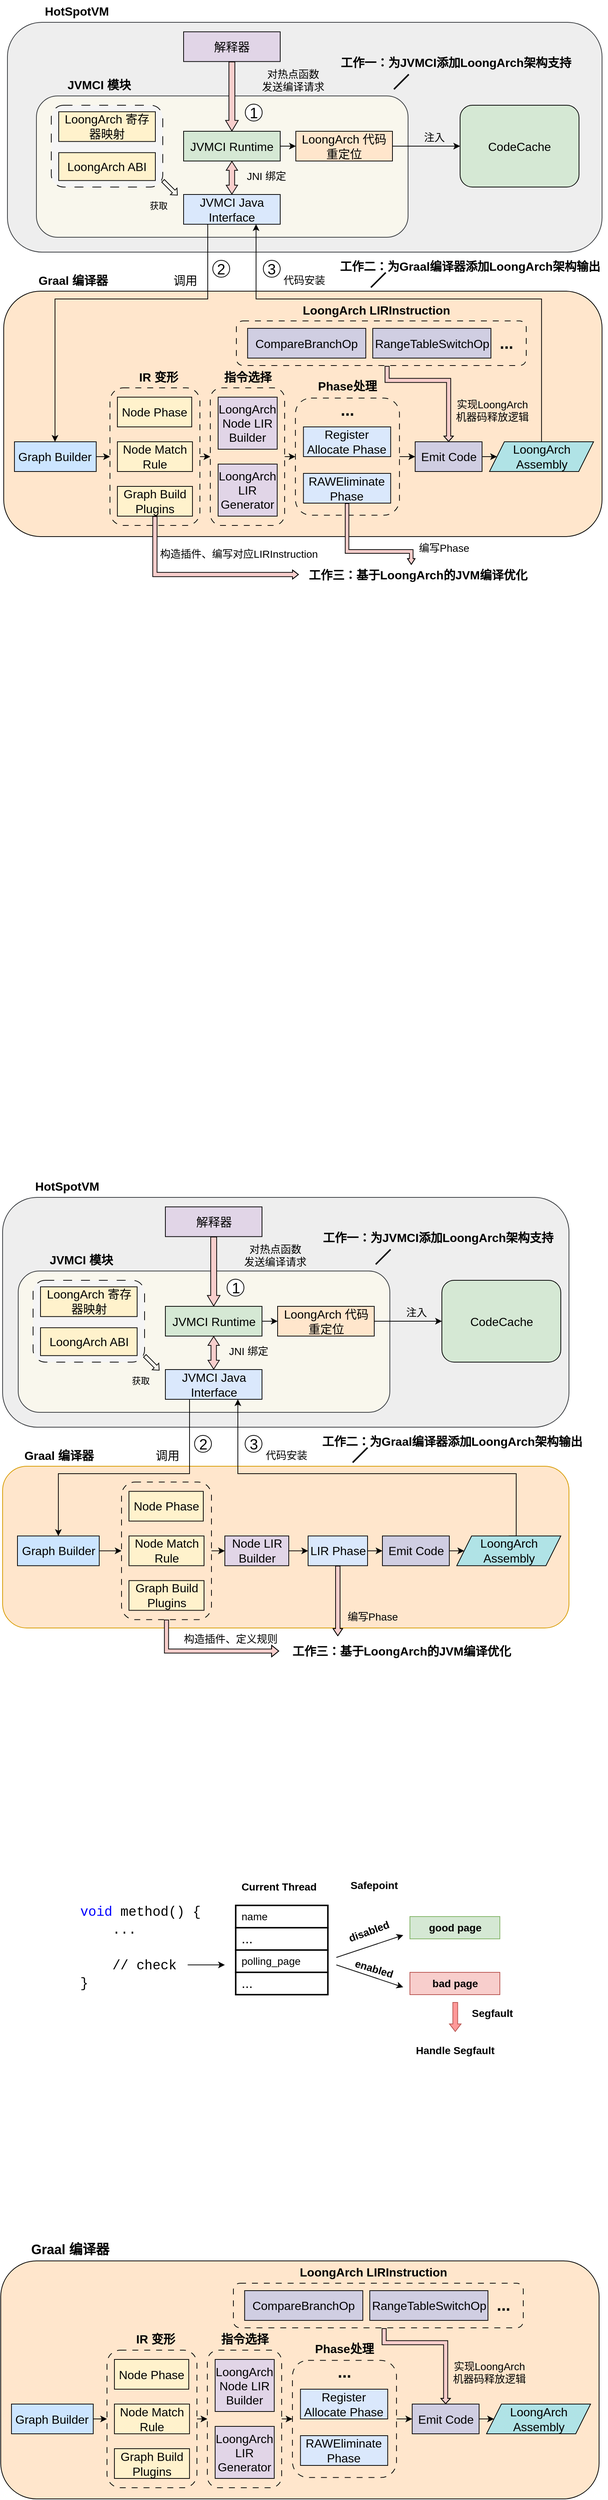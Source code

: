 <mxfile version="26.2.14">
  <diagram name="第 1 页" id="rlvaH6GBciBB53dzkXEO">
    <mxGraphModel dx="1630" dy="863" grid="1" gridSize="10" guides="1" tooltips="1" connect="1" arrows="1" fold="1" page="1" pageScale="1" pageWidth="827" pageHeight="1169" math="0" shadow="0" adaptiveColors="auto">
      <root>
        <mxCell id="0" />
        <mxCell id="1" parent="0" />
        <mxCell id="B8oqcPG8_DNqkmwYoWYk-47" value="" style="rounded=1;whiteSpace=wrap;html=1;fillColor=#eeeeee;strokeColor=#36393d;" parent="1" vertex="1">
          <mxGeometry x="20" y="50" width="800" height="309" as="geometry" />
        </mxCell>
        <mxCell id="B8oqcPG8_DNqkmwYoWYk-30" value="" style="rounded=1;whiteSpace=wrap;html=1;fillColor=#f9f7ed;strokeColor=#36393d;" parent="1" vertex="1">
          <mxGeometry x="59" y="149" width="500" height="190" as="geometry" />
        </mxCell>
        <mxCell id="B8oqcPG8_DNqkmwYoWYk-27" value="" style="rounded=1;whiteSpace=wrap;html=1;fillColor=#f5f5f5;fontColor=#333333;strokeColor=#000000;dashed=1;dashPattern=12 12;" parent="1" vertex="1">
          <mxGeometry x="79" y="161.5" width="150" height="110" as="geometry" />
        </mxCell>
        <mxCell id="B8oqcPG8_DNqkmwYoWYk-26" value="" style="rounded=1;whiteSpace=wrap;html=1;fillColor=#ffe6cc;strokeColor=default;" parent="1" vertex="1">
          <mxGeometry x="15" y="411.5" width="805" height="330" as="geometry" />
        </mxCell>
        <mxCell id="B8oqcPG8_DNqkmwYoWYk-2" value="&lt;font style=&quot;font-size: 16px;&quot;&gt;解释器&lt;/font&gt;" style="rounded=0;whiteSpace=wrap;html=1;fillColor=#e1d5e7;strokeColor=#000000;" parent="1" vertex="1">
          <mxGeometry x="257" y="62.75" width="130" height="40" as="geometry" />
        </mxCell>
        <mxCell id="B8oqcPG8_DNqkmwYoWYk-51" style="edgeStyle=orthogonalEdgeStyle;rounded=0;orthogonalLoop=1;jettySize=auto;html=1;exitX=0.25;exitY=1;exitDx=0;exitDy=0;entryX=0.5;entryY=0;entryDx=0;entryDy=0;" parent="1" source="B8oqcPG8_DNqkmwYoWYk-7" target="B8oqcPG8_DNqkmwYoWYk-10" edge="1">
          <mxGeometry relative="1" as="geometry">
            <Array as="points">
              <mxPoint x="290" y="422" />
              <mxPoint x="84" y="422" />
              <mxPoint x="84" y="614" />
            </Array>
          </mxGeometry>
        </mxCell>
        <mxCell id="B8oqcPG8_DNqkmwYoWYk-7" value="&lt;font style=&quot;font-size: 16px;&quot;&gt;JVMCI Java Interface&lt;/font&gt;" style="rounded=0;whiteSpace=wrap;html=1;fillColor=#dae8fc;strokeColor=#000000;" parent="1" vertex="1">
          <mxGeometry x="257" y="281.5" width="130" height="40" as="geometry" />
        </mxCell>
        <mxCell id="B8oqcPG8_DNqkmwYoWYk-33" style="edgeStyle=orthogonalEdgeStyle;rounded=0;orthogonalLoop=1;jettySize=auto;html=1;exitX=1;exitY=0.5;exitDx=0;exitDy=0;entryX=0;entryY=0.5;entryDx=0;entryDy=0;" parent="1" source="B8oqcPG8_DNqkmwYoWYk-9" target="B8oqcPG8_DNqkmwYoWYk-23" edge="1">
          <mxGeometry relative="1" as="geometry" />
        </mxCell>
        <mxCell id="B8oqcPG8_DNqkmwYoWYk-9" value="&lt;font style=&quot;font-size: 16px;&quot;&gt;JVMCI Runtime&lt;/font&gt;" style="rounded=0;whiteSpace=wrap;html=1;fillColor=#d5e8d4;strokeColor=#000000;" parent="1" vertex="1">
          <mxGeometry x="257" y="196.5" width="130" height="40" as="geometry" />
        </mxCell>
        <mxCell id="B8oqcPG8_DNqkmwYoWYk-21" value="&lt;font style=&quot;font-size: 16px;&quot;&gt;CodeCache&lt;/font&gt;" style="rounded=1;whiteSpace=wrap;html=1;fillColor=#d5e8d4;strokeColor=#000000;" parent="1" vertex="1">
          <mxGeometry x="629" y="161.5" width="160" height="110" as="geometry" />
        </mxCell>
        <mxCell id="B8oqcPG8_DNqkmwYoWYk-34" style="edgeStyle=orthogonalEdgeStyle;rounded=0;orthogonalLoop=1;jettySize=auto;html=1;exitX=1;exitY=0.5;exitDx=0;exitDy=0;entryX=0;entryY=0.5;entryDx=0;entryDy=0;" parent="1" source="B8oqcPG8_DNqkmwYoWYk-23" target="B8oqcPG8_DNqkmwYoWYk-21" edge="1">
          <mxGeometry relative="1" as="geometry" />
        </mxCell>
        <mxCell id="B8oqcPG8_DNqkmwYoWYk-23" value="&lt;font style=&quot;font-size: 16px;&quot;&gt;LoongArch 代码重定位&lt;/font&gt;" style="rounded=0;whiteSpace=wrap;html=1;fillColor=#ffe6cc;strokeColor=#000000;" parent="1" vertex="1">
          <mxGeometry x="408" y="196.5" width="130" height="40" as="geometry" />
        </mxCell>
        <mxCell id="B8oqcPG8_DNqkmwYoWYk-24" value="&lt;font style=&quot;font-size: 16px;&quot;&gt;LoongArch ABI&lt;/font&gt;" style="rounded=0;whiteSpace=wrap;html=1;fillColor=#fff2cc;strokeColor=#000000;" parent="1" vertex="1">
          <mxGeometry x="89" y="225.25" width="130" height="37.5" as="geometry" />
        </mxCell>
        <mxCell id="FvKGwQ3xzXNmeU2Qs_aM-70" style="edgeStyle=orthogonalEdgeStyle;rounded=0;orthogonalLoop=1;jettySize=auto;html=1;exitX=1;exitY=0.5;exitDx=0;exitDy=0;entryX=0;entryY=0.5;entryDx=0;entryDy=0;" parent="1" source="B8oqcPG8_DNqkmwYoWYk-36" target="FvKGwQ3xzXNmeU2Qs_aM-56" edge="1">
          <mxGeometry relative="1" as="geometry" />
        </mxCell>
        <mxCell id="B8oqcPG8_DNqkmwYoWYk-36" value="" style="rounded=1;whiteSpace=wrap;html=1;dashed=1;dashPattern=8 8;fillColor=#ffe6cc;strokeColor=#000000;" parent="1" vertex="1">
          <mxGeometry x="157.94" y="541.5" width="121" height="185" as="geometry" />
        </mxCell>
        <mxCell id="B8oqcPG8_DNqkmwYoWYk-25" value="&lt;font style=&quot;font-size: 16px;&quot;&gt;LoongArch 寄存器映射&lt;/font&gt;" style="rounded=0;whiteSpace=wrap;html=1;fillColor=#fff2cc;strokeColor=#000000;" parent="1" vertex="1">
          <mxGeometry x="89" y="170.25" width="130" height="40" as="geometry" />
        </mxCell>
        <mxCell id="B8oqcPG8_DNqkmwYoWYk-28" value="" style="shape=flexArrow;endArrow=classic;html=1;rounded=0;exitX=0.5;exitY=1;exitDx=0;exitDy=0;entryX=0.5;entryY=0;entryDx=0;entryDy=0;endSize=4.39;startSize=6;endWidth=8;strokeWidth=1;fillColor=#f8cecc;strokeColor=#000000;width=8;" parent="1" source="B8oqcPG8_DNqkmwYoWYk-2" target="B8oqcPG8_DNqkmwYoWYk-9" edge="1">
          <mxGeometry width="50" height="50" relative="1" as="geometry">
            <mxPoint x="479" y="161.5" as="sourcePoint" />
            <mxPoint x="529" y="111.5" as="targetPoint" />
          </mxGeometry>
        </mxCell>
        <mxCell id="B8oqcPG8_DNqkmwYoWYk-29" value="&lt;font style=&quot;font-size: 14px;&quot;&gt;对热点函数&lt;br&gt;发送编译请求&lt;/font&gt;" style="text;html=1;align=center;verticalAlign=middle;resizable=0;points=[];autosize=1;strokeColor=none;fillColor=none;" parent="1" vertex="1">
          <mxGeometry x="349" y="102.75" width="110" height="50" as="geometry" />
        </mxCell>
        <mxCell id="B8oqcPG8_DNqkmwYoWYk-31" value="" style="shape=flexArrow;endArrow=classic;startArrow=classic;html=1;rounded=0;entryX=0.5;entryY=1;entryDx=0;entryDy=0;exitX=0.5;exitY=0;exitDx=0;exitDy=0;endSize=3.667;startSize=3.667;endWidth=6.98;startWidth=6.98;fillColor=#f8cecc;strokeColor=#000000;width=7.333;" parent="1" source="B8oqcPG8_DNqkmwYoWYk-7" target="B8oqcPG8_DNqkmwYoWYk-9" edge="1">
          <mxGeometry width="100" height="100" relative="1" as="geometry">
            <mxPoint x="329" y="411.5" as="sourcePoint" />
            <mxPoint x="429" y="311.5" as="targetPoint" />
          </mxGeometry>
        </mxCell>
        <mxCell id="B8oqcPG8_DNqkmwYoWYk-32" value="&lt;font style=&quot;font-size: 14px;&quot;&gt;JNI 绑定&lt;/font&gt;" style="text;html=1;align=center;verticalAlign=middle;resizable=0;points=[];autosize=1;strokeColor=none;fillColor=none;" parent="1" vertex="1">
          <mxGeometry x="328" y="241.5" width="80" height="30" as="geometry" />
        </mxCell>
        <mxCell id="B8oqcPG8_DNqkmwYoWYk-35" value="&lt;font style=&quot;font-size: 14px;&quot;&gt;注入&lt;/font&gt;" style="text;html=1;align=center;verticalAlign=middle;resizable=0;points=[];autosize=1;strokeColor=none;fillColor=none;" parent="1" vertex="1">
          <mxGeometry x="569" y="189.5" width="50" height="30" as="geometry" />
        </mxCell>
        <mxCell id="B8oqcPG8_DNqkmwYoWYk-14" value="&lt;font style=&quot;font-size: 16px;&quot;&gt;Node Phase&lt;/font&gt;" style="rounded=0;whiteSpace=wrap;html=1;fillColor=#fff2cc;strokeColor=#000000;" parent="1" vertex="1">
          <mxGeometry x="167.94" y="554" width="100" height="40" as="geometry" />
        </mxCell>
        <mxCell id="B8oqcPG8_DNqkmwYoWYk-19" value="&lt;font style=&quot;font-size: 16px;&quot;&gt;Node Match Rule&lt;/font&gt;" style="rounded=0;whiteSpace=wrap;html=1;fillColor=#fff2cc;strokeColor=#000000;" parent="1" vertex="1">
          <mxGeometry x="167.94" y="614" width="101" height="40" as="geometry" />
        </mxCell>
        <mxCell id="B8oqcPG8_DNqkmwYoWYk-20" value="&lt;font style=&quot;font-size: 16px;&quot;&gt;Graph Build Plugins&lt;/font&gt;" style="rounded=0;whiteSpace=wrap;html=1;fillColor=#fff2cc;strokeColor=#000000;" parent="1" vertex="1">
          <mxGeometry x="167.94" y="674" width="101" height="40" as="geometry" />
        </mxCell>
        <mxCell id="B8oqcPG8_DNqkmwYoWYk-40" style="edgeStyle=orthogonalEdgeStyle;rounded=0;orthogonalLoop=1;jettySize=auto;html=1;exitX=1;exitY=0.5;exitDx=0;exitDy=0;entryX=0;entryY=0.5;entryDx=0;entryDy=0;" parent="1" source="B8oqcPG8_DNqkmwYoWYk-10" target="B8oqcPG8_DNqkmwYoWYk-36" edge="1">
          <mxGeometry relative="1" as="geometry" />
        </mxCell>
        <mxCell id="B8oqcPG8_DNqkmwYoWYk-10" value="&lt;font style=&quot;font-size: 16px;&quot;&gt;Graph Builder&lt;/font&gt;" style="rounded=0;whiteSpace=wrap;html=1;fillColor=#cce5ff;strokeColor=#000000;" parent="1" vertex="1">
          <mxGeometry x="29.44" y="614" width="110" height="40" as="geometry" />
        </mxCell>
        <mxCell id="B8oqcPG8_DNqkmwYoWYk-44" style="edgeStyle=orthogonalEdgeStyle;rounded=0;orthogonalLoop=1;jettySize=auto;html=1;exitX=1;exitY=0.5;exitDx=0;exitDy=0;entryX=0;entryY=0.5;entryDx=0;entryDy=0;" parent="1" source="B8oqcPG8_DNqkmwYoWYk-18" target="B8oqcPG8_DNqkmwYoWYk-22" edge="1">
          <mxGeometry relative="1" as="geometry" />
        </mxCell>
        <mxCell id="B8oqcPG8_DNqkmwYoWYk-18" value="&lt;span style=&quot;font-size: 16px;&quot;&gt;Emit Code&lt;/span&gt;" style="rounded=0;whiteSpace=wrap;html=1;fillColor=#d0cee2;strokeColor=#000000;" parent="1" vertex="1">
          <mxGeometry x="568.57" y="614" width="90" height="40" as="geometry" />
        </mxCell>
        <mxCell id="B8oqcPG8_DNqkmwYoWYk-49" style="edgeStyle=orthogonalEdgeStyle;rounded=0;orthogonalLoop=1;jettySize=auto;html=1;exitX=0.5;exitY=0;exitDx=0;exitDy=0;entryX=0.75;entryY=1;entryDx=0;entryDy=0;" parent="1" source="B8oqcPG8_DNqkmwYoWYk-22" target="B8oqcPG8_DNqkmwYoWYk-7" edge="1">
          <mxGeometry relative="1" as="geometry">
            <Array as="points">
              <mxPoint x="739" y="422" />
              <mxPoint x="355" y="422" />
            </Array>
          </mxGeometry>
        </mxCell>
        <mxCell id="B8oqcPG8_DNqkmwYoWYk-22" value="&lt;span style=&quot;font-size: 16px;&quot;&gt;LoongArch Assembly&lt;/span&gt;" style="shape=parallelogram;perimeter=parallelogramPerimeter;whiteSpace=wrap;html=1;fixedSize=1;fillColor=#b0e3e6;strokeColor=#000000;" parent="1" vertex="1">
          <mxGeometry x="668.57" y="614" width="140" height="40" as="geometry" />
        </mxCell>
        <mxCell id="B8oqcPG8_DNqkmwYoWYk-45" value="&lt;b&gt;&lt;font style=&quot;font-size: 16px;&quot;&gt;Graal 编译器&lt;/font&gt;&lt;/b&gt;" style="text;html=1;align=center;verticalAlign=middle;resizable=0;points=[];autosize=1;strokeColor=none;fillColor=none;" parent="1" vertex="1">
          <mxGeometry x="47.94" y="381.5" width="120" height="30" as="geometry" />
        </mxCell>
        <mxCell id="B8oqcPG8_DNqkmwYoWYk-46" value="&lt;b&gt;&lt;font style=&quot;font-size: 16px;&quot;&gt;JVMCI 模块&lt;/font&gt;&lt;/b&gt;" style="text;html=1;align=center;verticalAlign=middle;resizable=0;points=[];autosize=1;strokeColor=none;fillColor=none;" parent="1" vertex="1">
          <mxGeometry x="88" y="119" width="110" height="30" as="geometry" />
        </mxCell>
        <mxCell id="B8oqcPG8_DNqkmwYoWYk-48" value="&lt;font style=&quot;font-size: 16px;&quot;&gt;&lt;b&gt;HotSpotVM&lt;/b&gt;&lt;/font&gt;" style="text;html=1;align=center;verticalAlign=middle;resizable=0;points=[];autosize=1;strokeColor=none;fillColor=none;" parent="1" vertex="1">
          <mxGeometry x="57.94" y="20" width="110" height="30" as="geometry" />
        </mxCell>
        <mxCell id="B8oqcPG8_DNqkmwYoWYk-50" value="&lt;font style=&quot;font-size: 14px;&quot;&gt;代码安装&lt;/font&gt;" style="text;html=1;align=center;verticalAlign=middle;resizable=0;points=[];autosize=1;strokeColor=none;fillColor=none;" parent="1" vertex="1">
          <mxGeometry x="379" y="381.5" width="80" height="30" as="geometry" />
        </mxCell>
        <mxCell id="B8oqcPG8_DNqkmwYoWYk-52" value="&lt;font style=&quot;font-size: 16px;&quot;&gt;调用&lt;/font&gt;" style="text;html=1;align=center;verticalAlign=middle;resizable=0;points=[];autosize=1;strokeColor=none;fillColor=none;" parent="1" vertex="1">
          <mxGeometry x="229" y="381.5" width="60" height="30" as="geometry" />
        </mxCell>
        <mxCell id="B8oqcPG8_DNqkmwYoWYk-54" value="" style="shape=flexArrow;endArrow=classic;html=1;rounded=0;endSize=2;startSize=2;endWidth=6.56;strokeWidth=1;width=4.96;" parent="1" edge="1">
          <mxGeometry width="50" height="50" relative="1" as="geometry">
            <mxPoint x="229" y="262.75" as="sourcePoint" />
            <mxPoint x="249" y="282.75" as="targetPoint" />
          </mxGeometry>
        </mxCell>
        <mxCell id="B8oqcPG8_DNqkmwYoWYk-55" value="获取" style="text;html=1;align=center;verticalAlign=middle;resizable=0;points=[];autosize=1;strokeColor=none;fillColor=none;" parent="1" vertex="1">
          <mxGeometry x="198" y="281.5" width="50" height="30" as="geometry" />
        </mxCell>
        <mxCell id="B8oqcPG8_DNqkmwYoWYk-62" value="&lt;font style=&quot;font-size: 20px;&quot;&gt;1&lt;/font&gt;" style="ellipse;whiteSpace=wrap;html=1;aspect=fixed;" parent="1" vertex="1">
          <mxGeometry x="340" y="160" width="22.75" height="22.75" as="geometry" />
        </mxCell>
        <mxCell id="B8oqcPG8_DNqkmwYoWYk-63" value="&lt;font style=&quot;font-size: 20px;&quot;&gt;2&lt;/font&gt;" style="ellipse;whiteSpace=wrap;html=1;aspect=fixed;" parent="1" vertex="1">
          <mxGeometry x="296.25" y="370" width="22.75" height="22.75" as="geometry" />
        </mxCell>
        <mxCell id="B8oqcPG8_DNqkmwYoWYk-64" value="&lt;font style=&quot;font-size: 20px;&quot;&gt;3&lt;/font&gt;" style="ellipse;whiteSpace=wrap;html=1;aspect=fixed;" parent="1" vertex="1">
          <mxGeometry x="364.25" y="370" width="22.75" height="22.75" as="geometry" />
        </mxCell>
        <mxCell id="B8oqcPG8_DNqkmwYoWYk-67" value="&lt;font style=&quot;font-size: 16px;&quot;&gt;&lt;b&gt;工作三：基于LoongArch的JVM编译优化&lt;/b&gt;&lt;/font&gt;" style="text;html=1;align=center;verticalAlign=middle;resizable=0;points=[];autosize=1;strokeColor=none;fillColor=none;rounded=1;dashed=1;dashPattern=8 8;" parent="1" vertex="1">
          <mxGeometry x="411.66" y="778.25" width="320" height="30" as="geometry" />
        </mxCell>
        <mxCell id="B8oqcPG8_DNqkmwYoWYk-71" value="&lt;font style=&quot;font-size: 14px;&quot;&gt;编写Phase&lt;/font&gt;" style="text;html=1;align=center;verticalAlign=middle;resizable=0;points=[];autosize=1;strokeColor=none;fillColor=none;" parent="1" vertex="1">
          <mxGeometry x="561.5" y="741.5" width="90" height="30" as="geometry" />
        </mxCell>
        <mxCell id="B8oqcPG8_DNqkmwYoWYk-72" value="&lt;span style=&quot;font-size: 14px;&quot;&gt;构造插件、编写对应LIRInstruction&lt;/span&gt;" style="text;html=1;align=center;verticalAlign=middle;resizable=0;points=[];autosize=1;strokeColor=none;fillColor=none;" parent="1" vertex="1">
          <mxGeometry x="211.13" y="750" width="240" height="30" as="geometry" />
        </mxCell>
        <mxCell id="g8qaUCDF3smSh_8uk9zA-1" value="&lt;div style=&quot;background-color: rgb(255, 255, 255); font-family: Consolas, &amp;quot;Courier New&amp;quot;, monospace; font-weight: normal; font-size: 18px; line-height: 24px; white-space: pre;&quot;&gt;&lt;div style=&quot;color: light-dark(rgb(0, 0, 0), rgb(237, 237, 237));&quot;&gt;&lt;span style=&quot;color: rgb(0, 0, 255);&quot;&gt;void&lt;/span&gt;&lt;span style=&quot;color: rgb(0, 0, 0);&quot;&gt; method() {&lt;/span&gt;&lt;/div&gt;&lt;div style=&quot;color: light-dark(rgb(0, 0, 0), rgb(237, 237, 237));&quot;&gt;&lt;span style=&quot;color: rgb(0, 0, 0);&quot;&gt;&amp;nbsp; &amp;nbsp; ...&lt;/span&gt;&lt;/div&gt;&lt;font style=&quot;color: rgb(0, 0, 0);&quot;&gt;&lt;br&gt;&lt;/font&gt;&lt;div style=&quot;&quot;&gt;&lt;span style=&quot;color: rgb(0, 0, 0);&quot;&gt;&amp;nbsp; &amp;nbsp; &lt;/span&gt;&lt;span style=&quot;color: rgb(0, 128, 0);&quot;&gt;&lt;font style=&quot;color: rgb(0, 0, 0);&quot;&gt;// check&lt;/font&gt;&lt;/span&gt;&lt;/div&gt;&lt;div style=&quot;color: light-dark(rgb(0, 0, 0), rgb(237, 237, 237));&quot;&gt;&lt;span style=&quot;color: rgb(0, 0, 0);&quot;&gt;}&lt;/span&gt;&lt;/div&gt;&lt;/div&gt;" style="text;whiteSpace=wrap;html=1;" parent="1" vertex="1">
          <mxGeometry x="116" y="2572" width="180" height="140" as="geometry" />
        </mxCell>
        <mxCell id="g8qaUCDF3smSh_8uk9zA-2" value="&lt;font style=&quot;font-size: 14px;&quot;&gt;name&lt;/font&gt;" style="rounded=0;whiteSpace=wrap;html=1;align=left;spacingLeft=6;strokeWidth=2;" parent="1" vertex="1">
          <mxGeometry x="327.13" y="2582" width="124" height="30" as="geometry" />
        </mxCell>
        <mxCell id="g8qaUCDF3smSh_8uk9zA-3" value="&lt;font style=&quot;font-size: 14px;&quot;&gt;&lt;b&gt;Current Thread&lt;/b&gt;&lt;/font&gt;" style="text;html=1;align=center;verticalAlign=middle;resizable=0;points=[];autosize=1;strokeColor=none;fillColor=none;" parent="1" vertex="1">
          <mxGeometry x="325.13" y="2542" width="120" height="30" as="geometry" />
        </mxCell>
        <mxCell id="g8qaUCDF3smSh_8uk9zA-4" value="&lt;font style=&quot;font-size: 18px;&quot;&gt;...&lt;/font&gt;" style="rounded=0;whiteSpace=wrap;html=1;align=left;spacingLeft=6;strokeWidth=2;" parent="1" vertex="1">
          <mxGeometry x="327.13" y="2612" width="124" height="30" as="geometry" />
        </mxCell>
        <mxCell id="g8qaUCDF3smSh_8uk9zA-5" value="&lt;font style=&quot;font-size: 14px;&quot;&gt;polling_page&lt;/font&gt;" style="rounded=0;whiteSpace=wrap;html=1;align=left;spacingLeft=6;strokeWidth=2;" parent="1" vertex="1">
          <mxGeometry x="327.13" y="2642" width="124" height="30" as="geometry" />
        </mxCell>
        <mxCell id="g8qaUCDF3smSh_8uk9zA-6" value="&lt;font style=&quot;font-size: 18px;&quot;&gt;...&lt;/font&gt;" style="rounded=0;whiteSpace=wrap;html=1;align=left;spacingLeft=6;strokeWidth=2;" parent="1" vertex="1">
          <mxGeometry x="327.13" y="2672" width="124" height="30" as="geometry" />
        </mxCell>
        <mxCell id="g8qaUCDF3smSh_8uk9zA-7" value="&lt;font style=&quot;font-size: 14px;&quot;&gt;good page&lt;/font&gt;" style="rounded=0;whiteSpace=wrap;html=1;fontStyle=1;fillColor=#d5e8d4;strokeColor=#82b366;" parent="1" vertex="1">
          <mxGeometry x="561.5" y="2597" width="121" height="30" as="geometry" />
        </mxCell>
        <mxCell id="g8qaUCDF3smSh_8uk9zA-8" value="&lt;font style=&quot;font-size: 14px;&quot;&gt;bad page&lt;/font&gt;" style="rounded=0;whiteSpace=wrap;html=1;fontStyle=1;fillColor=#f8cecc;strokeColor=#b85450;" parent="1" vertex="1">
          <mxGeometry x="561.5" y="2672" width="121" height="30" as="geometry" />
        </mxCell>
        <mxCell id="g8qaUCDF3smSh_8uk9zA-9" value="&lt;font style=&quot;font-size: 14px;&quot;&gt;&lt;b&gt;Safepoint&lt;/b&gt;&lt;/font&gt;" style="text;html=1;align=center;verticalAlign=middle;resizable=0;points=[];autosize=1;strokeColor=none;fillColor=none;" parent="1" vertex="1">
          <mxGeometry x="467.5" y="2540" width="90" height="30" as="geometry" />
        </mxCell>
        <mxCell id="g8qaUCDF3smSh_8uk9zA-11" value="" style="endArrow=classic;html=1;rounded=0;" parent="1" edge="1">
          <mxGeometry width="50" height="50" relative="1" as="geometry">
            <mxPoint x="262.5" y="2662" as="sourcePoint" />
            <mxPoint x="312.5" y="2662" as="targetPoint" />
          </mxGeometry>
        </mxCell>
        <mxCell id="g8qaUCDF3smSh_8uk9zA-12" value="" style="endArrow=classic;html=1;rounded=0;" parent="1" edge="1">
          <mxGeometry width="50" height="50" relative="1" as="geometry">
            <mxPoint x="462.5" y="2652" as="sourcePoint" />
            <mxPoint x="552.5" y="2622" as="targetPoint" />
          </mxGeometry>
        </mxCell>
        <mxCell id="g8qaUCDF3smSh_8uk9zA-13" value="" style="endArrow=classic;html=1;rounded=0;" parent="1" edge="1">
          <mxGeometry width="50" height="50" relative="1" as="geometry">
            <mxPoint x="462.5" y="2662" as="sourcePoint" />
            <mxPoint x="552.5" y="2692" as="targetPoint" />
          </mxGeometry>
        </mxCell>
        <mxCell id="g8qaUCDF3smSh_8uk9zA-15" value="disabled" style="text;html=1;align=center;verticalAlign=middle;resizable=0;points=[];autosize=1;strokeColor=none;fillColor=none;fontSize=14;fontStyle=1;rotation=340;" parent="1" vertex="1">
          <mxGeometry x="466" y="2602" width="80" height="30" as="geometry" />
        </mxCell>
        <mxCell id="g8qaUCDF3smSh_8uk9zA-16" value="enabled" style="text;html=1;align=center;verticalAlign=middle;resizable=0;points=[];autosize=1;strokeColor=none;fillColor=none;fontSize=14;fontStyle=1;rotation=17;" parent="1" vertex="1">
          <mxGeometry x="477.5" y="2652" width="70" height="30" as="geometry" />
        </mxCell>
        <mxCell id="g8qaUCDF3smSh_8uk9zA-17" value="" style="endArrow=classic;html=1;rounded=0;strokeColor=#b85450;shape=flexArrow;width=6.512;endSize=3.047;endWidth=8.134;fillColor=#FF9999;" parent="1" edge="1">
          <mxGeometry width="50" height="50" relative="1" as="geometry">
            <mxPoint x="622.5" y="2712" as="sourcePoint" />
            <mxPoint x="622.5" y="2752" as="targetPoint" />
          </mxGeometry>
        </mxCell>
        <mxCell id="g8qaUCDF3smSh_8uk9zA-18" value="&lt;b&gt;&lt;font style=&quot;font-size: 14px;&quot;&gt;Segfault&lt;/font&gt;&lt;/b&gt;" style="text;html=1;align=center;verticalAlign=middle;resizable=0;points=[];autosize=1;strokeColor=none;fillColor=none;" parent="1" vertex="1">
          <mxGeometry x="631.5" y="2712" width="80" height="30" as="geometry" />
        </mxCell>
        <mxCell id="g8qaUCDF3smSh_8uk9zA-19" value="&lt;b&gt;&lt;font style=&quot;font-size: 14px;&quot;&gt;Handle Segfault&lt;/font&gt;&lt;/b&gt;" style="text;html=1;align=center;verticalAlign=middle;resizable=0;points=[];autosize=1;strokeColor=none;fillColor=none;" parent="1" vertex="1">
          <mxGeometry x="557" y="2762" width="130" height="30" as="geometry" />
        </mxCell>
        <mxCell id="g8qaUCDF3smSh_8uk9zA-21" value="&lt;font style=&quot;font-size: 16px;&quot;&gt;&lt;b&gt;工作一：为JVMCI添加LoongArch架构支持&lt;/b&gt;&lt;/font&gt;" style="text;html=1;align=center;verticalAlign=middle;resizable=0;points=[];autosize=1;strokeColor=none;fillColor=none;rounded=1;dashed=1;dashPattern=8 8;" parent="1" vertex="1">
          <mxGeometry x="458.13" y="89" width="330" height="30" as="geometry" />
        </mxCell>
        <mxCell id="g8qaUCDF3smSh_8uk9zA-23" value="" style="endArrow=none;html=1;rounded=0;strokeWidth=2;" parent="1" edge="1">
          <mxGeometry width="50" height="50" relative="1" as="geometry">
            <mxPoint x="540" y="140" as="sourcePoint" />
            <mxPoint x="560" y="120" as="targetPoint" />
          </mxGeometry>
        </mxCell>
        <mxCell id="g8qaUCDF3smSh_8uk9zA-24" value="&lt;font style=&quot;font-size: 16px;&quot;&gt;&lt;b&gt;工作二：为Graal编译器添加LoongArch架构输出&lt;/b&gt;&lt;/font&gt;" style="text;html=1;align=center;verticalAlign=middle;resizable=0;points=[];autosize=1;strokeColor=none;fillColor=none;rounded=1;dashed=1;dashPattern=8 8;" parent="1" vertex="1">
          <mxGeometry x="457" y="362.75" width="370" height="30" as="geometry" />
        </mxCell>
        <mxCell id="g8qaUCDF3smSh_8uk9zA-27" value="" style="endArrow=none;html=1;rounded=0;strokeWidth=2;" parent="1" edge="1">
          <mxGeometry width="50" height="50" relative="1" as="geometry">
            <mxPoint x="509" y="406.5" as="sourcePoint" />
            <mxPoint x="529" y="386.5" as="targetPoint" />
          </mxGeometry>
        </mxCell>
        <mxCell id="FvKGwQ3xzXNmeU2Qs_aM-1" value="" style="rounded=1;whiteSpace=wrap;html=1;fillColor=#eeeeee;strokeColor=#36393d;" parent="1" vertex="1">
          <mxGeometry x="13.5" y="1630" width="762" height="309" as="geometry" />
        </mxCell>
        <mxCell id="FvKGwQ3xzXNmeU2Qs_aM-2" value="" style="rounded=1;whiteSpace=wrap;html=1;fillColor=#f9f7ed;strokeColor=#36393d;" parent="1" vertex="1">
          <mxGeometry x="34.5" y="1729" width="500" height="190" as="geometry" />
        </mxCell>
        <mxCell id="FvKGwQ3xzXNmeU2Qs_aM-3" value="" style="rounded=1;whiteSpace=wrap;html=1;fillColor=#f5f5f5;fontColor=#333333;strokeColor=#000000;dashed=1;dashPattern=12 12;" parent="1" vertex="1">
          <mxGeometry x="54.5" y="1741.5" width="150" height="110" as="geometry" />
        </mxCell>
        <mxCell id="FvKGwQ3xzXNmeU2Qs_aM-4" value="" style="rounded=1;whiteSpace=wrap;html=1;fillColor=#ffe6cc;strokeColor=#d79b00;" parent="1" vertex="1">
          <mxGeometry x="13.5" y="1991.5" width="762" height="217.5" as="geometry" />
        </mxCell>
        <mxCell id="FvKGwQ3xzXNmeU2Qs_aM-5" value="&lt;font style=&quot;font-size: 16px;&quot;&gt;解释器&lt;/font&gt;" style="rounded=0;whiteSpace=wrap;html=1;fillColor=#e1d5e7;strokeColor=#000000;" parent="1" vertex="1">
          <mxGeometry x="232.5" y="1642.75" width="130" height="40" as="geometry" />
        </mxCell>
        <mxCell id="FvKGwQ3xzXNmeU2Qs_aM-6" style="edgeStyle=orthogonalEdgeStyle;rounded=0;orthogonalLoop=1;jettySize=auto;html=1;exitX=0.25;exitY=1;exitDx=0;exitDy=0;entryX=0.5;entryY=0;entryDx=0;entryDy=0;" parent="1" source="FvKGwQ3xzXNmeU2Qs_aM-7" target="FvKGwQ3xzXNmeU2Qs_aM-26" edge="1">
          <mxGeometry relative="1" as="geometry">
            <Array as="points">
              <mxPoint x="265.5" y="2001.5" />
              <mxPoint x="88.5" y="2001.5" />
            </Array>
          </mxGeometry>
        </mxCell>
        <mxCell id="FvKGwQ3xzXNmeU2Qs_aM-7" value="&lt;font style=&quot;font-size: 16px;&quot;&gt;JVMCI Java Interface&lt;/font&gt;" style="rounded=0;whiteSpace=wrap;html=1;fillColor=#dae8fc;strokeColor=#000000;" parent="1" vertex="1">
          <mxGeometry x="232.5" y="1861.5" width="130" height="40" as="geometry" />
        </mxCell>
        <mxCell id="FvKGwQ3xzXNmeU2Qs_aM-8" style="edgeStyle=orthogonalEdgeStyle;rounded=0;orthogonalLoop=1;jettySize=auto;html=1;exitX=1;exitY=0.5;exitDx=0;exitDy=0;entryX=0;entryY=0.5;entryDx=0;entryDy=0;" parent="1" source="FvKGwQ3xzXNmeU2Qs_aM-9" target="FvKGwQ3xzXNmeU2Qs_aM-12" edge="1">
          <mxGeometry relative="1" as="geometry" />
        </mxCell>
        <mxCell id="FvKGwQ3xzXNmeU2Qs_aM-9" value="&lt;font style=&quot;font-size: 16px;&quot;&gt;JVMCI Runtime&lt;/font&gt;" style="rounded=0;whiteSpace=wrap;html=1;fillColor=#d5e8d4;strokeColor=#000000;" parent="1" vertex="1">
          <mxGeometry x="232.5" y="1776.5" width="130" height="40" as="geometry" />
        </mxCell>
        <mxCell id="FvKGwQ3xzXNmeU2Qs_aM-10" value="&lt;font style=&quot;font-size: 16px;&quot;&gt;CodeCache&lt;/font&gt;" style="rounded=1;whiteSpace=wrap;html=1;fillColor=#d5e8d4;strokeColor=#000000;" parent="1" vertex="1">
          <mxGeometry x="604.5" y="1741.5" width="160" height="110" as="geometry" />
        </mxCell>
        <mxCell id="FvKGwQ3xzXNmeU2Qs_aM-11" style="edgeStyle=orthogonalEdgeStyle;rounded=0;orthogonalLoop=1;jettySize=auto;html=1;exitX=1;exitY=0.5;exitDx=0;exitDy=0;entryX=0;entryY=0.5;entryDx=0;entryDy=0;" parent="1" source="FvKGwQ3xzXNmeU2Qs_aM-12" target="FvKGwQ3xzXNmeU2Qs_aM-10" edge="1">
          <mxGeometry relative="1" as="geometry" />
        </mxCell>
        <mxCell id="FvKGwQ3xzXNmeU2Qs_aM-12" value="&lt;font style=&quot;font-size: 16px;&quot;&gt;LoongArch 代码重定位&lt;/font&gt;" style="rounded=0;whiteSpace=wrap;html=1;fillColor=#ffe6cc;strokeColor=#000000;" parent="1" vertex="1">
          <mxGeometry x="383.5" y="1776.5" width="130" height="40" as="geometry" />
        </mxCell>
        <mxCell id="FvKGwQ3xzXNmeU2Qs_aM-13" value="&lt;font style=&quot;font-size: 16px;&quot;&gt;LoongArch ABI&lt;/font&gt;" style="rounded=0;whiteSpace=wrap;html=1;fillColor=#fff2cc;strokeColor=#000000;" parent="1" vertex="1">
          <mxGeometry x="64.5" y="1805.25" width="130" height="37.5" as="geometry" />
        </mxCell>
        <mxCell id="FvKGwQ3xzXNmeU2Qs_aM-14" style="edgeStyle=orthogonalEdgeStyle;rounded=0;orthogonalLoop=1;jettySize=auto;html=1;exitX=1;exitY=0.5;exitDx=0;exitDy=0;entryX=0;entryY=0.5;entryDx=0;entryDy=0;" parent="1" source="FvKGwQ3xzXNmeU2Qs_aM-15" target="FvKGwQ3xzXNmeU2Qs_aM-28" edge="1">
          <mxGeometry relative="1" as="geometry" />
        </mxCell>
        <mxCell id="FvKGwQ3xzXNmeU2Qs_aM-15" value="" style="rounded=1;whiteSpace=wrap;html=1;dashed=1;dashPattern=8 8;fillColor=#ffe6cc;strokeColor=#000000;" parent="1" vertex="1">
          <mxGeometry x="173.5" y="2012.75" width="121" height="185" as="geometry" />
        </mxCell>
        <mxCell id="FvKGwQ3xzXNmeU2Qs_aM-16" value="&lt;font style=&quot;font-size: 16px;&quot;&gt;LoongArch 寄存器映射&lt;/font&gt;" style="rounded=0;whiteSpace=wrap;html=1;fillColor=#fff2cc;strokeColor=#000000;" parent="1" vertex="1">
          <mxGeometry x="64.5" y="1750.25" width="130" height="40" as="geometry" />
        </mxCell>
        <mxCell id="FvKGwQ3xzXNmeU2Qs_aM-17" value="" style="shape=flexArrow;endArrow=classic;html=1;rounded=0;exitX=0.5;exitY=1;exitDx=0;exitDy=0;entryX=0.5;entryY=0;entryDx=0;entryDy=0;endSize=4.39;startSize=6;endWidth=8;strokeWidth=1;fillColor=#f8cecc;strokeColor=#000000;width=8;" parent="1" source="FvKGwQ3xzXNmeU2Qs_aM-5" target="FvKGwQ3xzXNmeU2Qs_aM-9" edge="1">
          <mxGeometry width="50" height="50" relative="1" as="geometry">
            <mxPoint x="454.5" y="1741.5" as="sourcePoint" />
            <mxPoint x="504.5" y="1691.5" as="targetPoint" />
          </mxGeometry>
        </mxCell>
        <mxCell id="FvKGwQ3xzXNmeU2Qs_aM-18" value="&lt;font style=&quot;font-size: 14px;&quot;&gt;对热点函数&lt;br&gt;发送编译请求&lt;/font&gt;" style="text;html=1;align=center;verticalAlign=middle;resizable=0;points=[];autosize=1;strokeColor=none;fillColor=none;" parent="1" vertex="1">
          <mxGeometry x="324.5" y="1682.75" width="110" height="50" as="geometry" />
        </mxCell>
        <mxCell id="FvKGwQ3xzXNmeU2Qs_aM-19" value="" style="shape=flexArrow;endArrow=classic;startArrow=classic;html=1;rounded=0;entryX=0.5;entryY=1;entryDx=0;entryDy=0;exitX=0.5;exitY=0;exitDx=0;exitDy=0;endSize=3.667;startSize=3.667;endWidth=6.98;startWidth=6.98;fillColor=#f8cecc;strokeColor=#000000;width=7.333;" parent="1" source="FvKGwQ3xzXNmeU2Qs_aM-7" target="FvKGwQ3xzXNmeU2Qs_aM-9" edge="1">
          <mxGeometry width="100" height="100" relative="1" as="geometry">
            <mxPoint x="304.5" y="1991.5" as="sourcePoint" />
            <mxPoint x="404.5" y="1891.5" as="targetPoint" />
          </mxGeometry>
        </mxCell>
        <mxCell id="FvKGwQ3xzXNmeU2Qs_aM-20" value="&lt;font style=&quot;font-size: 14px;&quot;&gt;JNI 绑定&lt;/font&gt;" style="text;html=1;align=center;verticalAlign=middle;resizable=0;points=[];autosize=1;strokeColor=none;fillColor=none;" parent="1" vertex="1">
          <mxGeometry x="303.5" y="1821.5" width="80" height="30" as="geometry" />
        </mxCell>
        <mxCell id="FvKGwQ3xzXNmeU2Qs_aM-21" value="&lt;font style=&quot;font-size: 14px;&quot;&gt;注入&lt;/font&gt;" style="text;html=1;align=center;verticalAlign=middle;resizable=0;points=[];autosize=1;strokeColor=none;fillColor=none;" parent="1" vertex="1">
          <mxGeometry x="544.5" y="1769.5" width="50" height="30" as="geometry" />
        </mxCell>
        <mxCell id="FvKGwQ3xzXNmeU2Qs_aM-22" value="&lt;font style=&quot;font-size: 16px;&quot;&gt;Node Phase&lt;/font&gt;" style="rounded=0;whiteSpace=wrap;html=1;fillColor=#fff2cc;strokeColor=#000000;" parent="1" vertex="1">
          <mxGeometry x="183.5" y="2025.25" width="100" height="40" as="geometry" />
        </mxCell>
        <mxCell id="FvKGwQ3xzXNmeU2Qs_aM-23" value="&lt;font style=&quot;font-size: 16px;&quot;&gt;Node Match Rule&lt;/font&gt;" style="rounded=0;whiteSpace=wrap;html=1;fillColor=#fff2cc;strokeColor=#000000;" parent="1" vertex="1">
          <mxGeometry x="183.5" y="2085.25" width="101" height="40" as="geometry" />
        </mxCell>
        <mxCell id="FvKGwQ3xzXNmeU2Qs_aM-24" value="&lt;font style=&quot;font-size: 16px;&quot;&gt;Graph Build Plugins&lt;/font&gt;" style="rounded=0;whiteSpace=wrap;html=1;fillColor=#fff2cc;strokeColor=#000000;" parent="1" vertex="1">
          <mxGeometry x="183.5" y="2145.25" width="101" height="40" as="geometry" />
        </mxCell>
        <mxCell id="FvKGwQ3xzXNmeU2Qs_aM-25" style="edgeStyle=orthogonalEdgeStyle;rounded=0;orthogonalLoop=1;jettySize=auto;html=1;exitX=1;exitY=0.5;exitDx=0;exitDy=0;entryX=0;entryY=0.5;entryDx=0;entryDy=0;" parent="1" source="FvKGwQ3xzXNmeU2Qs_aM-26" target="FvKGwQ3xzXNmeU2Qs_aM-15" edge="1">
          <mxGeometry relative="1" as="geometry" />
        </mxCell>
        <mxCell id="FvKGwQ3xzXNmeU2Qs_aM-26" value="&lt;font style=&quot;font-size: 16px;&quot;&gt;Graph Builder&lt;/font&gt;" style="rounded=0;whiteSpace=wrap;html=1;fillColor=#cce5ff;strokeColor=#000000;" parent="1" vertex="1">
          <mxGeometry x="33.5" y="2085.25" width="110" height="40" as="geometry" />
        </mxCell>
        <mxCell id="FvKGwQ3xzXNmeU2Qs_aM-27" style="edgeStyle=orthogonalEdgeStyle;rounded=0;orthogonalLoop=1;jettySize=auto;html=1;exitX=1;exitY=0.5;exitDx=0;exitDy=0;entryX=0;entryY=0.5;entryDx=0;entryDy=0;" parent="1" source="FvKGwQ3xzXNmeU2Qs_aM-28" target="FvKGwQ3xzXNmeU2Qs_aM-30" edge="1">
          <mxGeometry relative="1" as="geometry" />
        </mxCell>
        <mxCell id="FvKGwQ3xzXNmeU2Qs_aM-28" value="&lt;font style=&quot;font-size: 16px;&quot;&gt;Node LIR Builder&lt;/font&gt;" style="rounded=0;whiteSpace=wrap;html=1;fillColor=#e1d5e7;strokeColor=#000000;" parent="1" vertex="1">
          <mxGeometry x="312.5" y="2085.25" width="86" height="40" as="geometry" />
        </mxCell>
        <mxCell id="FvKGwQ3xzXNmeU2Qs_aM-29" style="edgeStyle=orthogonalEdgeStyle;rounded=0;orthogonalLoop=1;jettySize=auto;html=1;exitX=1;exitY=0.5;exitDx=0;exitDy=0;entryX=0;entryY=0.5;entryDx=0;entryDy=0;" parent="1" source="FvKGwQ3xzXNmeU2Qs_aM-30" target="FvKGwQ3xzXNmeU2Qs_aM-32" edge="1">
          <mxGeometry relative="1" as="geometry" />
        </mxCell>
        <mxCell id="FvKGwQ3xzXNmeU2Qs_aM-30" value="&lt;font style=&quot;font-size: 16px;&quot;&gt;LIR Phase&lt;/font&gt;" style="rounded=0;whiteSpace=wrap;html=1;fillColor=#dae8fc;strokeColor=#000000;" parent="1" vertex="1">
          <mxGeometry x="424.5" y="2085.25" width="80" height="40" as="geometry" />
        </mxCell>
        <mxCell id="FvKGwQ3xzXNmeU2Qs_aM-31" style="edgeStyle=orthogonalEdgeStyle;rounded=0;orthogonalLoop=1;jettySize=auto;html=1;exitX=1;exitY=0.5;exitDx=0;exitDy=0;entryX=0;entryY=0.5;entryDx=0;entryDy=0;" parent="1" source="FvKGwQ3xzXNmeU2Qs_aM-32" target="FvKGwQ3xzXNmeU2Qs_aM-34" edge="1">
          <mxGeometry relative="1" as="geometry" />
        </mxCell>
        <mxCell id="FvKGwQ3xzXNmeU2Qs_aM-32" value="&lt;span style=&quot;font-size: 16px;&quot;&gt;Emit Code&lt;/span&gt;" style="rounded=0;whiteSpace=wrap;html=1;fillColor=#d0cee2;strokeColor=#000000;" parent="1" vertex="1">
          <mxGeometry x="524.5" y="2085.25" width="90" height="40" as="geometry" />
        </mxCell>
        <mxCell id="FvKGwQ3xzXNmeU2Qs_aM-33" style="edgeStyle=orthogonalEdgeStyle;rounded=0;orthogonalLoop=1;jettySize=auto;html=1;exitX=0.5;exitY=0;exitDx=0;exitDy=0;entryX=0.75;entryY=1;entryDx=0;entryDy=0;" parent="1" source="FvKGwQ3xzXNmeU2Qs_aM-34" target="FvKGwQ3xzXNmeU2Qs_aM-7" edge="1">
          <mxGeometry relative="1" as="geometry">
            <Array as="points">
              <mxPoint x="704.5" y="2001.5" />
              <mxPoint x="330.5" y="2001.5" />
            </Array>
          </mxGeometry>
        </mxCell>
        <mxCell id="FvKGwQ3xzXNmeU2Qs_aM-34" value="&lt;span style=&quot;font-size: 16px;&quot;&gt;LoongArch Assembly&lt;/span&gt;" style="shape=parallelogram;perimeter=parallelogramPerimeter;whiteSpace=wrap;html=1;fixedSize=1;fillColor=#b0e3e6;strokeColor=#000000;" parent="1" vertex="1">
          <mxGeometry x="624.5" y="2085.25" width="140" height="40" as="geometry" />
        </mxCell>
        <mxCell id="FvKGwQ3xzXNmeU2Qs_aM-35" value="&lt;b&gt;&lt;font style=&quot;font-size: 16px;&quot;&gt;Graal 编译器&lt;/font&gt;&lt;/b&gt;" style="text;html=1;align=center;verticalAlign=middle;resizable=0;points=[];autosize=1;strokeColor=none;fillColor=none;" parent="1" vertex="1">
          <mxGeometry x="28.5" y="1961.5" width="120" height="30" as="geometry" />
        </mxCell>
        <mxCell id="FvKGwQ3xzXNmeU2Qs_aM-36" value="&lt;b&gt;&lt;font style=&quot;font-size: 16px;&quot;&gt;JVMCI 模块&lt;/font&gt;&lt;/b&gt;" style="text;html=1;align=center;verticalAlign=middle;resizable=0;points=[];autosize=1;strokeColor=none;fillColor=none;" parent="1" vertex="1">
          <mxGeometry x="63.5" y="1699" width="110" height="30" as="geometry" />
        </mxCell>
        <mxCell id="FvKGwQ3xzXNmeU2Qs_aM-37" value="&lt;font style=&quot;font-size: 16px;&quot;&gt;&lt;b&gt;HotSpotVM&lt;/b&gt;&lt;/font&gt;" style="text;html=1;align=center;verticalAlign=middle;resizable=0;points=[];autosize=1;strokeColor=none;fillColor=none;" parent="1" vertex="1">
          <mxGeometry x="44.5" y="1600" width="110" height="30" as="geometry" />
        </mxCell>
        <mxCell id="FvKGwQ3xzXNmeU2Qs_aM-38" value="&lt;font style=&quot;font-size: 14px;&quot;&gt;代码安装&lt;/font&gt;" style="text;html=1;align=center;verticalAlign=middle;resizable=0;points=[];autosize=1;strokeColor=none;fillColor=none;" parent="1" vertex="1">
          <mxGeometry x="354.5" y="1961.5" width="80" height="30" as="geometry" />
        </mxCell>
        <mxCell id="FvKGwQ3xzXNmeU2Qs_aM-39" value="&lt;font style=&quot;font-size: 16px;&quot;&gt;调用&lt;/font&gt;" style="text;html=1;align=center;verticalAlign=middle;resizable=0;points=[];autosize=1;strokeColor=none;fillColor=none;" parent="1" vertex="1">
          <mxGeometry x="204.5" y="1961.5" width="60" height="30" as="geometry" />
        </mxCell>
        <mxCell id="FvKGwQ3xzXNmeU2Qs_aM-40" value="" style="shape=flexArrow;endArrow=classic;html=1;rounded=0;endSize=2;startSize=2;endWidth=6.56;strokeWidth=1;width=4.96;" parent="1" edge="1">
          <mxGeometry width="50" height="50" relative="1" as="geometry">
            <mxPoint x="204.5" y="1842.75" as="sourcePoint" />
            <mxPoint x="224.5" y="1862.75" as="targetPoint" />
          </mxGeometry>
        </mxCell>
        <mxCell id="FvKGwQ3xzXNmeU2Qs_aM-41" value="获取" style="text;html=1;align=center;verticalAlign=middle;resizable=0;points=[];autosize=1;strokeColor=none;fillColor=none;" parent="1" vertex="1">
          <mxGeometry x="173.5" y="1861.5" width="50" height="30" as="geometry" />
        </mxCell>
        <mxCell id="FvKGwQ3xzXNmeU2Qs_aM-42" value="&lt;font style=&quot;font-size: 20px;&quot;&gt;1&lt;/font&gt;" style="ellipse;whiteSpace=wrap;html=1;aspect=fixed;" parent="1" vertex="1">
          <mxGeometry x="315.5" y="1740" width="22.75" height="22.75" as="geometry" />
        </mxCell>
        <mxCell id="FvKGwQ3xzXNmeU2Qs_aM-43" value="&lt;font style=&quot;font-size: 20px;&quot;&gt;2&lt;/font&gt;" style="ellipse;whiteSpace=wrap;html=1;aspect=fixed;" parent="1" vertex="1">
          <mxGeometry x="271.75" y="1950" width="22.75" height="22.75" as="geometry" />
        </mxCell>
        <mxCell id="FvKGwQ3xzXNmeU2Qs_aM-44" value="&lt;font style=&quot;font-size: 20px;&quot;&gt;3&lt;/font&gt;" style="ellipse;whiteSpace=wrap;html=1;aspect=fixed;" parent="1" vertex="1">
          <mxGeometry x="339.75" y="1950" width="22.75" height="22.75" as="geometry" />
        </mxCell>
        <mxCell id="FvKGwQ3xzXNmeU2Qs_aM-45" value="&lt;font style=&quot;font-size: 16px;&quot;&gt;&lt;b&gt;工作三：基于LoongArch的JVM编译优化&lt;/b&gt;&lt;/font&gt;" style="text;html=1;align=center;verticalAlign=middle;resizable=0;points=[];autosize=1;strokeColor=none;fillColor=none;rounded=1;dashed=1;dashPattern=8 8;" parent="1" vertex="1">
          <mxGeometry x="389.5" y="2225" width="320" height="30" as="geometry" />
        </mxCell>
        <mxCell id="FvKGwQ3xzXNmeU2Qs_aM-46" style="edgeStyle=orthogonalEdgeStyle;rounded=0;orthogonalLoop=1;jettySize=auto;html=1;exitX=0.5;exitY=1;exitDx=0;exitDy=0;shape=flexArrow;width=5.6;endSize=2.872;endWidth=8.96;strokeWidth=1;fillColor=#f8cecc;strokeColor=#000000;" parent="1" source="FvKGwQ3xzXNmeU2Qs_aM-15" edge="1">
          <mxGeometry relative="1" as="geometry">
            <mxPoint x="385.5" y="2240" as="targetPoint" />
            <Array as="points">
              <mxPoint x="234.5" y="2240" />
            </Array>
          </mxGeometry>
        </mxCell>
        <mxCell id="FvKGwQ3xzXNmeU2Qs_aM-47" style="edgeStyle=orthogonalEdgeStyle;rounded=0;orthogonalLoop=1;jettySize=auto;html=1;exitX=0.5;exitY=1;exitDx=0;exitDy=0;shape=flexArrow;width=6;endSize=2.936;endWidth=6;strokeWidth=1;fillColor=#f8cecc;strokeColor=#000000;" parent="1" source="FvKGwQ3xzXNmeU2Qs_aM-30" edge="1">
          <mxGeometry relative="1" as="geometry">
            <mxPoint x="464.5" y="2220" as="targetPoint" />
          </mxGeometry>
        </mxCell>
        <mxCell id="FvKGwQ3xzXNmeU2Qs_aM-48" value="&lt;font style=&quot;font-size: 14px;&quot;&gt;编写Phase&lt;/font&gt;" style="text;html=1;align=center;verticalAlign=middle;resizable=0;points=[];autosize=1;strokeColor=none;fillColor=none;" parent="1" vertex="1">
          <mxGeometry x="465.5" y="2179" width="90" height="30" as="geometry" />
        </mxCell>
        <mxCell id="FvKGwQ3xzXNmeU2Qs_aM-49" value="&lt;span style=&quot;font-size: 14px;&quot;&gt;构造插件、定义规则&lt;/span&gt;" style="text;html=1;align=center;verticalAlign=middle;resizable=0;points=[];autosize=1;strokeColor=none;fillColor=none;" parent="1" vertex="1">
          <mxGeometry x="244.5" y="2209" width="150" height="30" as="geometry" />
        </mxCell>
        <mxCell id="FvKGwQ3xzXNmeU2Qs_aM-50" value="&lt;font style=&quot;font-size: 16px;&quot;&gt;&lt;b&gt;工作一：为JVMCI添加LoongArch架构支持&lt;/b&gt;&lt;/font&gt;" style="text;html=1;align=center;verticalAlign=middle;resizable=0;points=[];autosize=1;strokeColor=none;fillColor=none;rounded=1;dashed=1;dashPattern=8 8;" parent="1" vertex="1">
          <mxGeometry x="433.63" y="1669" width="330" height="30" as="geometry" />
        </mxCell>
        <mxCell id="FvKGwQ3xzXNmeU2Qs_aM-51" value="" style="endArrow=none;html=1;rounded=0;strokeWidth=2;" parent="1" edge="1">
          <mxGeometry width="50" height="50" relative="1" as="geometry">
            <mxPoint x="515.5" y="1720" as="sourcePoint" />
            <mxPoint x="535.5" y="1700" as="targetPoint" />
          </mxGeometry>
        </mxCell>
        <mxCell id="FvKGwQ3xzXNmeU2Qs_aM-52" value="&lt;font style=&quot;font-size: 16px;&quot;&gt;&lt;b&gt;工作二：为Graal编译器添加LoongArch架构输出&lt;/b&gt;&lt;/font&gt;" style="text;html=1;align=center;verticalAlign=middle;resizable=0;points=[];autosize=1;strokeColor=none;fillColor=none;rounded=1;dashed=1;dashPattern=8 8;" parent="1" vertex="1">
          <mxGeometry x="432.5" y="1942.75" width="370" height="30" as="geometry" />
        </mxCell>
        <mxCell id="FvKGwQ3xzXNmeU2Qs_aM-53" value="" style="endArrow=none;html=1;rounded=0;strokeWidth=2;" parent="1" edge="1">
          <mxGeometry width="50" height="50" relative="1" as="geometry">
            <mxPoint x="484.5" y="1986.5" as="sourcePoint" />
            <mxPoint x="504.5" y="1966.5" as="targetPoint" />
          </mxGeometry>
        </mxCell>
        <mxCell id="FvKGwQ3xzXNmeU2Qs_aM-71" style="edgeStyle=orthogonalEdgeStyle;rounded=0;orthogonalLoop=1;jettySize=auto;html=1;exitX=1;exitY=0.5;exitDx=0;exitDy=0;entryX=0;entryY=0.5;entryDx=0;entryDy=0;" parent="1" source="FvKGwQ3xzXNmeU2Qs_aM-56" target="FvKGwQ3xzXNmeU2Qs_aM-65" edge="1">
          <mxGeometry relative="1" as="geometry" />
        </mxCell>
        <mxCell id="FvKGwQ3xzXNmeU2Qs_aM-56" value="" style="rounded=1;whiteSpace=wrap;html=1;dashed=1;dashPattern=8 8;fillColor=#ffe6cc;strokeColor=#000000;" parent="1" vertex="1">
          <mxGeometry x="292.94" y="541.5" width="100" height="185" as="geometry" />
        </mxCell>
        <mxCell id="FvKGwQ3xzXNmeU2Qs_aM-54" value="&lt;font style=&quot;font-size: 16px;&quot;&gt;LoongArch&lt;br&gt;Node LIR Builder&lt;/font&gt;" style="rounded=0;whiteSpace=wrap;html=1;fillColor=#e1d5e7;strokeColor=#000000;" parent="1" vertex="1">
          <mxGeometry x="303.44" y="554" width="79.5" height="70" as="geometry" />
        </mxCell>
        <mxCell id="FvKGwQ3xzXNmeU2Qs_aM-55" value="&lt;font style=&quot;font-size: 16px;&quot;&gt;LoongArch&lt;br&gt;LIR&lt;br&gt;Generator&lt;/font&gt;" style="rounded=0;whiteSpace=wrap;html=1;fillColor=#e1d5e7;strokeColor=#000000;" parent="1" vertex="1">
          <mxGeometry x="303.44" y="644" width="79.5" height="70" as="geometry" />
        </mxCell>
        <mxCell id="FvKGwQ3xzXNmeU2Qs_aM-72" style="edgeStyle=orthogonalEdgeStyle;rounded=0;orthogonalLoop=1;jettySize=auto;html=1;entryX=0.5;entryY=0;entryDx=0;entryDy=0;shape=flexArrow;endWidth=6.183;endSize=2.027;strokeWidth=1;width=5.577;fillColor=#f8cecc;strokeColor=default;exitX=0.52;exitY=1.009;exitDx=0;exitDy=0;exitPerimeter=0;" parent="1" source="FvKGwQ3xzXNmeU2Qs_aM-60" target="B8oqcPG8_DNqkmwYoWYk-18" edge="1">
          <mxGeometry relative="1" as="geometry">
            <mxPoint x="530" y="511.5" as="sourcePoint" />
            <Array as="points">
              <mxPoint x="530" y="531.5" />
              <mxPoint x="614" y="531.5" />
            </Array>
          </mxGeometry>
        </mxCell>
        <mxCell id="FvKGwQ3xzXNmeU2Qs_aM-60" value="" style="rounded=1;whiteSpace=wrap;html=1;dashed=1;dashPattern=8 8;fillColor=#ffe6cc;strokeColor=#000000;" parent="1" vertex="1">
          <mxGeometry x="328" y="451.5" width="390" height="60" as="geometry" />
        </mxCell>
        <mxCell id="FvKGwQ3xzXNmeU2Qs_aM-58" value="&lt;font style=&quot;font-size: 16px;&quot;&gt;CompareBranchOp&lt;/font&gt;" style="rounded=0;whiteSpace=wrap;html=1;fillColor=#d0cee2;strokeColor=#000000;" parent="1" vertex="1">
          <mxGeometry x="343.13" y="461.5" width="159" height="40" as="geometry" />
        </mxCell>
        <mxCell id="FvKGwQ3xzXNmeU2Qs_aM-59" value="&lt;font style=&quot;font-size: 16px;&quot;&gt;RangeTableSwitchOp&lt;/font&gt;" style="rounded=0;whiteSpace=wrap;html=1;fillColor=#d0cee2;strokeColor=#000000;" parent="1" vertex="1">
          <mxGeometry x="511.5" y="461.5" width="159" height="40" as="geometry" />
        </mxCell>
        <mxCell id="FvKGwQ3xzXNmeU2Qs_aM-61" value="&lt;font style=&quot;font-size: 22px;&quot;&gt;&lt;b&gt;...&lt;/b&gt;&lt;/font&gt;" style="text;html=1;align=center;verticalAlign=middle;resizable=0;points=[];autosize=1;strokeColor=none;fillColor=none;" parent="1" vertex="1">
          <mxGeometry x="670.5" y="461.5" width="40" height="40" as="geometry" />
        </mxCell>
        <mxCell id="FvKGwQ3xzXNmeU2Qs_aM-62" value="&lt;font style=&quot;font-size: 16px;&quot;&gt;&lt;b&gt;LoongArch LIRInstruction&lt;/b&gt;&lt;/font&gt;" style="text;html=1;align=center;verticalAlign=middle;resizable=0;points=[];autosize=1;strokeColor=none;fillColor=none;" parent="1" vertex="1">
          <mxGeometry x="406.13" y="421.5" width="220" height="30" as="geometry" />
        </mxCell>
        <mxCell id="FvKGwQ3xzXNmeU2Qs_aM-69" style="edgeStyle=orthogonalEdgeStyle;rounded=0;orthogonalLoop=1;jettySize=auto;html=1;exitX=1;exitY=0.5;exitDx=0;exitDy=0;entryX=0;entryY=0.5;entryDx=0;entryDy=0;" parent="1" source="FvKGwQ3xzXNmeU2Qs_aM-65" target="B8oqcPG8_DNqkmwYoWYk-18" edge="1">
          <mxGeometry relative="1" as="geometry" />
        </mxCell>
        <mxCell id="FvKGwQ3xzXNmeU2Qs_aM-65" value="" style="rounded=1;whiteSpace=wrap;html=1;dashed=1;dashPattern=8 8;fillColor=#ffe6cc;strokeColor=#000000;" parent="1" vertex="1">
          <mxGeometry x="407.44" y="555.25" width="140" height="157.5" as="geometry" />
        </mxCell>
        <mxCell id="FvKGwQ3xzXNmeU2Qs_aM-63" value="&lt;font style=&quot;font-size: 16px;&quot;&gt;RAWEliminate Phase&lt;/font&gt;" style="rounded=0;whiteSpace=wrap;html=1;fillColor=#dae8fc;strokeColor=#000000;" parent="1" vertex="1">
          <mxGeometry x="418.25" y="656.5" width="117.37" height="40" as="geometry" />
        </mxCell>
        <mxCell id="FvKGwQ3xzXNmeU2Qs_aM-64" value="&lt;font style=&quot;font-size: 16px;&quot;&gt;Register Allocate Phase&lt;/font&gt;" style="rounded=0;whiteSpace=wrap;html=1;fillColor=#dae8fc;strokeColor=#000000;" parent="1" vertex="1">
          <mxGeometry x="418.25" y="594" width="117.37" height="40" as="geometry" />
        </mxCell>
        <mxCell id="FvKGwQ3xzXNmeU2Qs_aM-66" value="&lt;font style=&quot;font-size: 22px;&quot;&gt;&lt;b&gt;...&lt;/b&gt;&lt;/font&gt;" style="text;html=1;align=center;verticalAlign=middle;resizable=0;points=[];autosize=1;strokeColor=none;fillColor=none;" parent="1" vertex="1">
          <mxGeometry x="456.57" y="551.5" width="40" height="40" as="geometry" />
        </mxCell>
        <mxCell id="FvKGwQ3xzXNmeU2Qs_aM-73" value="&lt;font style=&quot;font-size: 14px;&quot;&gt;实现LoongArch&lt;br&gt;机器码释放逻辑&lt;/font&gt;" style="text;html=1;align=center;verticalAlign=middle;resizable=0;points=[];autosize=1;strokeColor=none;fillColor=none;" parent="1" vertex="1">
          <mxGeometry x="611.5" y="546.5" width="120" height="50" as="geometry" />
        </mxCell>
        <mxCell id="FvKGwQ3xzXNmeU2Qs_aM-76" value="&lt;font style=&quot;font-size: 16px;&quot;&gt;&lt;b&gt;IR 变形&lt;/b&gt;&lt;/font&gt;" style="text;html=1;align=center;verticalAlign=middle;resizable=0;points=[];autosize=1;strokeColor=none;fillColor=none;" parent="1" vertex="1">
          <mxGeometry x="183" y="511.5" width="80" height="30" as="geometry" />
        </mxCell>
        <mxCell id="FvKGwQ3xzXNmeU2Qs_aM-77" value="&lt;font style=&quot;font-size: 16px;&quot;&gt;&lt;b&gt;指令选择&lt;/b&gt;&lt;/font&gt;" style="text;html=1;align=center;verticalAlign=middle;resizable=0;points=[];autosize=1;strokeColor=none;fillColor=none;" parent="1" vertex="1">
          <mxGeometry x="297.94" y="511.5" width="90" height="30" as="geometry" />
        </mxCell>
        <mxCell id="FvKGwQ3xzXNmeU2Qs_aM-78" value="&lt;font style=&quot;font-size: 16px;&quot;&gt;&lt;b&gt;Phase处理&lt;/b&gt;&lt;/font&gt;" style="text;html=1;align=center;verticalAlign=middle;resizable=0;points=[];autosize=1;strokeColor=none;fillColor=none;" parent="1" vertex="1">
          <mxGeometry x="427.44" y="524" width="100" height="30" as="geometry" />
        </mxCell>
        <mxCell id="FvKGwQ3xzXNmeU2Qs_aM-79" style="edgeStyle=orthogonalEdgeStyle;rounded=0;orthogonalLoop=1;jettySize=auto;html=1;exitX=0.5;exitY=1;exitDx=0;exitDy=0;entryX=0.001;entryY=0.476;entryDx=0;entryDy=0;entryPerimeter=0;shape=flexArrow;fillColor=#f8cecc;strokeColor=default;width=5.769;endSize=2.313;endWidth=5.429;" parent="1" source="B8oqcPG8_DNqkmwYoWYk-20" target="B8oqcPG8_DNqkmwYoWYk-67" edge="1">
          <mxGeometry relative="1" as="geometry" />
        </mxCell>
        <mxCell id="FvKGwQ3xzXNmeU2Qs_aM-80" style="edgeStyle=orthogonalEdgeStyle;rounded=0;orthogonalLoop=1;jettySize=auto;html=1;exitX=0.5;exitY=1;exitDx=0;exitDy=0;entryX=0.474;entryY=0.037;entryDx=0;entryDy=0;entryPerimeter=0;shape=flexArrow;fillColor=#f8cecc;strokeColor=default;width=4.884;endSize=2.237;endWidth=4.283;" parent="1" source="FvKGwQ3xzXNmeU2Qs_aM-63" target="B8oqcPG8_DNqkmwYoWYk-67" edge="1">
          <mxGeometry relative="1" as="geometry">
            <Array as="points">
              <mxPoint x="477" y="761.5" />
              <mxPoint x="563" y="761.5" />
            </Array>
          </mxGeometry>
        </mxCell>
        <mxCell id="HmHN1TDOc7pxm2-2NuaR-1" value="" style="rounded=1;whiteSpace=wrap;html=1;fillColor=#ffe6cc;strokeColor=default;" vertex="1" parent="1">
          <mxGeometry x="11" y="3060" width="805" height="320" as="geometry" />
        </mxCell>
        <mxCell id="HmHN1TDOc7pxm2-2NuaR-2" style="edgeStyle=orthogonalEdgeStyle;rounded=0;orthogonalLoop=1;jettySize=auto;html=1;exitX=1;exitY=0.5;exitDx=0;exitDy=0;entryX=0;entryY=0.5;entryDx=0;entryDy=0;" edge="1" parent="1" source="HmHN1TDOc7pxm2-2NuaR-3" target="HmHN1TDOc7pxm2-2NuaR-20">
          <mxGeometry relative="1" as="geometry" />
        </mxCell>
        <mxCell id="HmHN1TDOc7pxm2-2NuaR-3" value="" style="rounded=1;whiteSpace=wrap;html=1;dashed=1;dashPattern=8 8;fillColor=#ffe6cc;strokeColor=#000000;" vertex="1" parent="1">
          <mxGeometry x="153.94" y="3180" width="121" height="185" as="geometry" />
        </mxCell>
        <mxCell id="HmHN1TDOc7pxm2-2NuaR-4" value="&lt;font style=&quot;font-size: 16px;&quot;&gt;Node Phase&lt;/font&gt;" style="rounded=0;whiteSpace=wrap;html=1;fillColor=#fff2cc;strokeColor=#000000;" vertex="1" parent="1">
          <mxGeometry x="163.94" y="3192.5" width="100" height="40" as="geometry" />
        </mxCell>
        <mxCell id="HmHN1TDOc7pxm2-2NuaR-5" value="&lt;font style=&quot;font-size: 16px;&quot;&gt;Node Match Rule&lt;/font&gt;" style="rounded=0;whiteSpace=wrap;html=1;fillColor=#fff2cc;strokeColor=#000000;" vertex="1" parent="1">
          <mxGeometry x="163.94" y="3252.5" width="101" height="40" as="geometry" />
        </mxCell>
        <mxCell id="HmHN1TDOc7pxm2-2NuaR-6" value="&lt;font style=&quot;font-size: 16px;&quot;&gt;Graph Build Plugins&lt;/font&gt;" style="rounded=0;whiteSpace=wrap;html=1;fillColor=#fff2cc;strokeColor=#000000;" vertex="1" parent="1">
          <mxGeometry x="163.94" y="3312.5" width="101" height="40" as="geometry" />
        </mxCell>
        <mxCell id="HmHN1TDOc7pxm2-2NuaR-7" style="edgeStyle=orthogonalEdgeStyle;rounded=0;orthogonalLoop=1;jettySize=auto;html=1;exitX=1;exitY=0.5;exitDx=0;exitDy=0;entryX=0;entryY=0.5;entryDx=0;entryDy=0;" edge="1" parent="1" source="HmHN1TDOc7pxm2-2NuaR-8" target="HmHN1TDOc7pxm2-2NuaR-3">
          <mxGeometry relative="1" as="geometry" />
        </mxCell>
        <mxCell id="HmHN1TDOc7pxm2-2NuaR-8" value="&lt;font style=&quot;font-size: 16px;&quot;&gt;Graph Builder&lt;/font&gt;" style="rounded=0;whiteSpace=wrap;html=1;fillColor=#cce5ff;strokeColor=#000000;" vertex="1" parent="1">
          <mxGeometry x="25.44" y="3252.5" width="110" height="40" as="geometry" />
        </mxCell>
        <mxCell id="HmHN1TDOc7pxm2-2NuaR-9" style="edgeStyle=orthogonalEdgeStyle;rounded=0;orthogonalLoop=1;jettySize=auto;html=1;exitX=1;exitY=0.5;exitDx=0;exitDy=0;entryX=0;entryY=0.5;entryDx=0;entryDy=0;" edge="1" parent="1" source="HmHN1TDOc7pxm2-2NuaR-10" target="HmHN1TDOc7pxm2-2NuaR-11">
          <mxGeometry relative="1" as="geometry" />
        </mxCell>
        <mxCell id="HmHN1TDOc7pxm2-2NuaR-10" value="&lt;span style=&quot;font-size: 16px;&quot;&gt;Emit Code&lt;/span&gt;" style="rounded=0;whiteSpace=wrap;html=1;fillColor=#d0cee2;strokeColor=#000000;" vertex="1" parent="1">
          <mxGeometry x="564.57" y="3252.5" width="90" height="40" as="geometry" />
        </mxCell>
        <mxCell id="HmHN1TDOc7pxm2-2NuaR-11" value="&lt;span style=&quot;font-size: 16px;&quot;&gt;LoongArch Assembly&lt;/span&gt;" style="shape=parallelogram;perimeter=parallelogramPerimeter;whiteSpace=wrap;html=1;fixedSize=1;fillColor=#b0e3e6;strokeColor=#000000;" vertex="1" parent="1">
          <mxGeometry x="664.57" y="3252.5" width="140" height="40" as="geometry" />
        </mxCell>
        <mxCell id="HmHN1TDOc7pxm2-2NuaR-12" value="&lt;b&gt;&lt;font style=&quot;font-size: 18px;&quot;&gt;Graal 编译器&lt;/font&gt;&lt;/b&gt;" style="text;html=1;align=center;verticalAlign=middle;resizable=0;points=[];autosize=1;strokeColor=none;fillColor=none;" vertex="1" parent="1">
          <mxGeometry x="38.94" y="3025" width="130" height="40" as="geometry" />
        </mxCell>
        <mxCell id="HmHN1TDOc7pxm2-2NuaR-19" style="edgeStyle=orthogonalEdgeStyle;rounded=0;orthogonalLoop=1;jettySize=auto;html=1;exitX=1;exitY=0.5;exitDx=0;exitDy=0;entryX=0;entryY=0.5;entryDx=0;entryDy=0;" edge="1" parent="1" source="HmHN1TDOc7pxm2-2NuaR-20" target="HmHN1TDOc7pxm2-2NuaR-30">
          <mxGeometry relative="1" as="geometry" />
        </mxCell>
        <mxCell id="HmHN1TDOc7pxm2-2NuaR-20" value="" style="rounded=1;whiteSpace=wrap;html=1;dashed=1;dashPattern=8 8;fillColor=#ffe6cc;strokeColor=#000000;" vertex="1" parent="1">
          <mxGeometry x="288.94" y="3180" width="100" height="185" as="geometry" />
        </mxCell>
        <mxCell id="HmHN1TDOc7pxm2-2NuaR-21" value="&lt;font style=&quot;font-size: 16px;&quot;&gt;LoongArch&lt;br&gt;Node LIR Builder&lt;/font&gt;" style="rounded=0;whiteSpace=wrap;html=1;fillColor=#e1d5e7;strokeColor=#000000;" vertex="1" parent="1">
          <mxGeometry x="299.44" y="3192.5" width="79.5" height="70" as="geometry" />
        </mxCell>
        <mxCell id="HmHN1TDOc7pxm2-2NuaR-22" value="&lt;font style=&quot;font-size: 16px;&quot;&gt;LoongArch&lt;br&gt;LIR&lt;br&gt;Generator&lt;/font&gt;" style="rounded=0;whiteSpace=wrap;html=1;fillColor=#e1d5e7;strokeColor=#000000;" vertex="1" parent="1">
          <mxGeometry x="299.44" y="3282.5" width="79.5" height="70" as="geometry" />
        </mxCell>
        <mxCell id="HmHN1TDOc7pxm2-2NuaR-23" style="edgeStyle=orthogonalEdgeStyle;rounded=0;orthogonalLoop=1;jettySize=auto;html=1;entryX=0.5;entryY=0;entryDx=0;entryDy=0;shape=flexArrow;endWidth=6.183;endSize=2.027;strokeWidth=1;width=5.577;fillColor=#f8cecc;strokeColor=default;exitX=0.52;exitY=1.009;exitDx=0;exitDy=0;exitPerimeter=0;" edge="1" parent="1" source="HmHN1TDOc7pxm2-2NuaR-24" target="HmHN1TDOc7pxm2-2NuaR-10">
          <mxGeometry relative="1" as="geometry">
            <mxPoint x="526" y="3150" as="sourcePoint" />
            <Array as="points">
              <mxPoint x="526" y="3170" />
              <mxPoint x="610" y="3170" />
            </Array>
          </mxGeometry>
        </mxCell>
        <mxCell id="HmHN1TDOc7pxm2-2NuaR-24" value="" style="rounded=1;whiteSpace=wrap;html=1;dashed=1;dashPattern=8 8;fillColor=#ffe6cc;strokeColor=#000000;" vertex="1" parent="1">
          <mxGeometry x="324" y="3090" width="390" height="60" as="geometry" />
        </mxCell>
        <mxCell id="HmHN1TDOc7pxm2-2NuaR-25" value="&lt;font style=&quot;font-size: 16px;&quot;&gt;CompareBranchOp&lt;/font&gt;" style="rounded=0;whiteSpace=wrap;html=1;fillColor=#d0cee2;strokeColor=#000000;" vertex="1" parent="1">
          <mxGeometry x="339.13" y="3100" width="159" height="40" as="geometry" />
        </mxCell>
        <mxCell id="HmHN1TDOc7pxm2-2NuaR-26" value="&lt;font style=&quot;font-size: 16px;&quot;&gt;RangeTableSwitchOp&lt;/font&gt;" style="rounded=0;whiteSpace=wrap;html=1;fillColor=#d0cee2;strokeColor=#000000;" vertex="1" parent="1">
          <mxGeometry x="507.5" y="3100" width="159" height="40" as="geometry" />
        </mxCell>
        <mxCell id="HmHN1TDOc7pxm2-2NuaR-27" value="&lt;font style=&quot;font-size: 22px;&quot;&gt;&lt;b&gt;...&lt;/b&gt;&lt;/font&gt;" style="text;html=1;align=center;verticalAlign=middle;resizable=0;points=[];autosize=1;strokeColor=none;fillColor=none;" vertex="1" parent="1">
          <mxGeometry x="666.5" y="3100" width="40" height="40" as="geometry" />
        </mxCell>
        <mxCell id="HmHN1TDOc7pxm2-2NuaR-28" value="&lt;font style=&quot;font-size: 16px;&quot;&gt;&lt;b&gt;LoongArch LIRInstruction&lt;/b&gt;&lt;/font&gt;" style="text;html=1;align=center;verticalAlign=middle;resizable=0;points=[];autosize=1;strokeColor=none;fillColor=none;" vertex="1" parent="1">
          <mxGeometry x="402.13" y="3060" width="220" height="30" as="geometry" />
        </mxCell>
        <mxCell id="HmHN1TDOc7pxm2-2NuaR-29" style="edgeStyle=orthogonalEdgeStyle;rounded=0;orthogonalLoop=1;jettySize=auto;html=1;exitX=1;exitY=0.5;exitDx=0;exitDy=0;entryX=0;entryY=0.5;entryDx=0;entryDy=0;" edge="1" parent="1" source="HmHN1TDOc7pxm2-2NuaR-30" target="HmHN1TDOc7pxm2-2NuaR-10">
          <mxGeometry relative="1" as="geometry" />
        </mxCell>
        <mxCell id="HmHN1TDOc7pxm2-2NuaR-30" value="" style="rounded=1;whiteSpace=wrap;html=1;dashed=1;dashPattern=8 8;fillColor=#ffe6cc;strokeColor=#000000;" vertex="1" parent="1">
          <mxGeometry x="403.44" y="3193.75" width="140" height="157.5" as="geometry" />
        </mxCell>
        <mxCell id="HmHN1TDOc7pxm2-2NuaR-31" value="&lt;font style=&quot;font-size: 16px;&quot;&gt;RAWEliminate Phase&lt;/font&gt;" style="rounded=0;whiteSpace=wrap;html=1;fillColor=#dae8fc;strokeColor=#000000;" vertex="1" parent="1">
          <mxGeometry x="414.25" y="3295" width="117.37" height="40" as="geometry" />
        </mxCell>
        <mxCell id="HmHN1TDOc7pxm2-2NuaR-32" value="&lt;font style=&quot;font-size: 16px;&quot;&gt;Register Allocate Phase&lt;/font&gt;" style="rounded=0;whiteSpace=wrap;html=1;fillColor=#dae8fc;strokeColor=#000000;" vertex="1" parent="1">
          <mxGeometry x="414.25" y="3232.5" width="117.37" height="40" as="geometry" />
        </mxCell>
        <mxCell id="HmHN1TDOc7pxm2-2NuaR-33" value="&lt;font style=&quot;font-size: 22px;&quot;&gt;&lt;b&gt;...&lt;/b&gt;&lt;/font&gt;" style="text;html=1;align=center;verticalAlign=middle;resizable=0;points=[];autosize=1;strokeColor=none;fillColor=none;" vertex="1" parent="1">
          <mxGeometry x="452.57" y="3190" width="40" height="40" as="geometry" />
        </mxCell>
        <mxCell id="HmHN1TDOc7pxm2-2NuaR-34" value="&lt;font style=&quot;font-size: 14px;&quot;&gt;实现LoongArch&lt;br&gt;机器码释放逻辑&lt;/font&gt;" style="text;html=1;align=center;verticalAlign=middle;resizable=0;points=[];autosize=1;strokeColor=none;fillColor=none;" vertex="1" parent="1">
          <mxGeometry x="607.5" y="3185" width="120" height="50" as="geometry" />
        </mxCell>
        <mxCell id="HmHN1TDOc7pxm2-2NuaR-35" value="&lt;font style=&quot;font-size: 16px;&quot;&gt;&lt;b&gt;IR 变形&lt;/b&gt;&lt;/font&gt;" style="text;html=1;align=center;verticalAlign=middle;resizable=0;points=[];autosize=1;strokeColor=none;fillColor=none;" vertex="1" parent="1">
          <mxGeometry x="179" y="3150" width="80" height="30" as="geometry" />
        </mxCell>
        <mxCell id="HmHN1TDOc7pxm2-2NuaR-36" value="&lt;font style=&quot;font-size: 16px;&quot;&gt;&lt;b&gt;指令选择&lt;/b&gt;&lt;/font&gt;" style="text;html=1;align=center;verticalAlign=middle;resizable=0;points=[];autosize=1;strokeColor=none;fillColor=none;" vertex="1" parent="1">
          <mxGeometry x="293.94" y="3150" width="90" height="30" as="geometry" />
        </mxCell>
        <mxCell id="HmHN1TDOc7pxm2-2NuaR-37" value="&lt;font style=&quot;font-size: 16px;&quot;&gt;&lt;b&gt;Phase处理&lt;/b&gt;&lt;/font&gt;" style="text;html=1;align=center;verticalAlign=middle;resizable=0;points=[];autosize=1;strokeColor=none;fillColor=none;" vertex="1" parent="1">
          <mxGeometry x="423.44" y="3162.5" width="100" height="30" as="geometry" />
        </mxCell>
      </root>
    </mxGraphModel>
  </diagram>
</mxfile>
